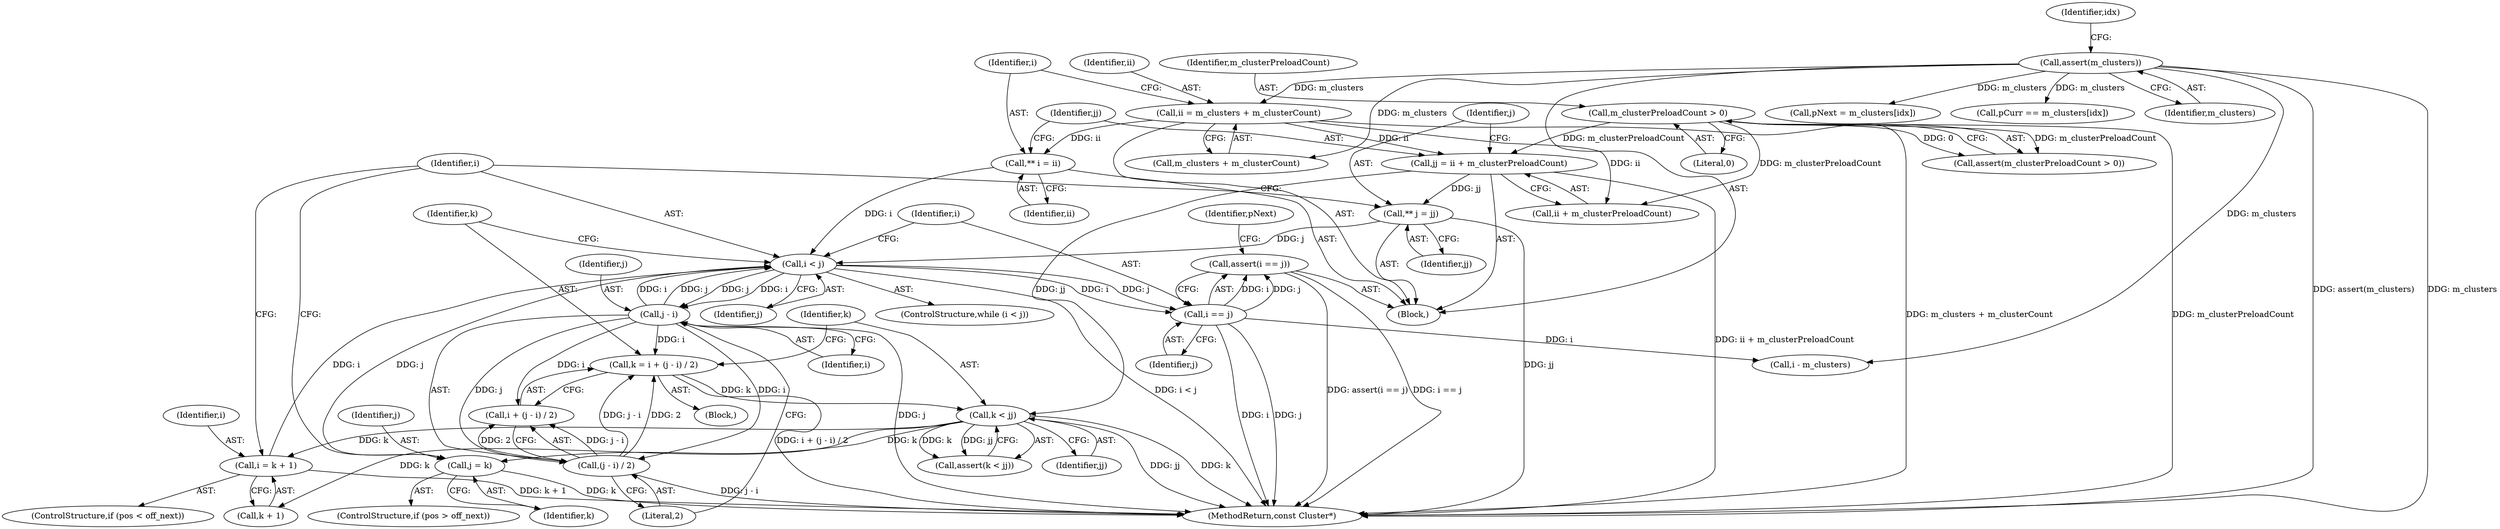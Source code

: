 digraph "0_Android_cc274e2abe8b2a6698a5c47d8aa4bb45f1f9538d_20@API" {
"1000499" [label="(Call,assert(i == j))"];
"1000500" [label="(Call,i == j)"];
"1000447" [label="(Call,i < j)"];
"1000434" [label="(Call,** i = ii)"];
"1000428" [label="(Call,ii = m_clusters + m_clusterCount)"];
"1000134" [label="(Call,assert(m_clusters))"];
"1000483" [label="(Call,i = k + 1)"];
"1000461" [label="(Call,k < jj)"];
"1000451" [label="(Call,k = i + (j - i) / 2)"];
"1000456" [label="(Call,j - i)"];
"1000455" [label="(Call,(j - i) / 2)"];
"1000437" [label="(Call,jj = ii + m_clusterPreloadCount)"];
"1000192" [label="(Call,m_clusterPreloadCount > 0)"];
"1000493" [label="(Call,j = k)"];
"1000443" [label="(Call,** j = jj)"];
"1000438" [label="(Identifier,jj)"];
"1000493" [label="(Call,j = k)"];
"1000439" [label="(Call,ii + m_clusterPreloadCount)"];
"1000138" [label="(Identifier,idx)"];
"1000546" [label="(MethodReturn,const Cluster*)"];
"1000504" [label="(Identifier,pNext)"];
"1000448" [label="(Identifier,i)"];
"1000170" [label="(Call,pNext = m_clusters[idx])"];
"1000191" [label="(Call,assert(m_clusterPreloadCount > 0))"];
"1000461" [label="(Call,k < jj)"];
"1000494" [label="(Identifier,j)"];
"1000495" [label="(Identifier,k)"];
"1000444" [label="(Identifier,j)"];
"1000436" [label="(Identifier,ii)"];
"1000443" [label="(Call,** j = jj)"];
"1000463" [label="(Identifier,jj)"];
"1000453" [label="(Call,i + (j - i) / 2)"];
"1000446" [label="(ControlStructure,while (i < j))"];
"1000194" [label="(Literal,0)"];
"1000193" [label="(Identifier,m_clusterPreloadCount)"];
"1000519" [label="(Call,i - m_clusters)"];
"1000430" [label="(Call,m_clusters + m_clusterCount)"];
"1000156" [label="(Call,pCurr == m_clusters[idx])"];
"1000483" [label="(Call,i = k + 1)"];
"1000462" [label="(Identifier,k)"];
"1000435" [label="(Identifier,i)"];
"1000456" [label="(Call,j - i)"];
"1000434" [label="(Call,** i = ii)"];
"1000457" [label="(Identifier,j)"];
"1000428" [label="(Call,ii = m_clusters + m_clusterCount)"];
"1000126" [label="(Block,)"];
"1000437" [label="(Call,jj = ii + m_clusterPreloadCount)"];
"1000192" [label="(Call,m_clusterPreloadCount > 0)"];
"1000459" [label="(Literal,2)"];
"1000502" [label="(Identifier,j)"];
"1000452" [label="(Identifier,k)"];
"1000445" [label="(Identifier,jj)"];
"1000447" [label="(Call,i < j)"];
"1000484" [label="(Identifier,i)"];
"1000501" [label="(Identifier,i)"];
"1000134" [label="(Call,assert(m_clusters))"];
"1000451" [label="(Call,k = i + (j - i) / 2)"];
"1000455" [label="(Call,(j - i) / 2)"];
"1000460" [label="(Call,assert(k < jj))"];
"1000479" [label="(ControlStructure,if (pos < off_next))"];
"1000450" [label="(Block,)"];
"1000499" [label="(Call,assert(i == j))"];
"1000458" [label="(Identifier,i)"];
"1000429" [label="(Identifier,ii)"];
"1000500" [label="(Call,i == j)"];
"1000449" [label="(Identifier,j)"];
"1000135" [label="(Identifier,m_clusters)"];
"1000489" [label="(ControlStructure,if (pos > off_next))"];
"1000485" [label="(Call,k + 1)"];
"1000499" -> "1000126"  [label="AST: "];
"1000499" -> "1000500"  [label="CFG: "];
"1000500" -> "1000499"  [label="AST: "];
"1000504" -> "1000499"  [label="CFG: "];
"1000499" -> "1000546"  [label="DDG: assert(i == j)"];
"1000499" -> "1000546"  [label="DDG: i == j"];
"1000500" -> "1000499"  [label="DDG: i"];
"1000500" -> "1000499"  [label="DDG: j"];
"1000500" -> "1000502"  [label="CFG: "];
"1000501" -> "1000500"  [label="AST: "];
"1000502" -> "1000500"  [label="AST: "];
"1000500" -> "1000546"  [label="DDG: j"];
"1000500" -> "1000546"  [label="DDG: i"];
"1000447" -> "1000500"  [label="DDG: i"];
"1000447" -> "1000500"  [label="DDG: j"];
"1000500" -> "1000519"  [label="DDG: i"];
"1000447" -> "1000446"  [label="AST: "];
"1000447" -> "1000449"  [label="CFG: "];
"1000448" -> "1000447"  [label="AST: "];
"1000449" -> "1000447"  [label="AST: "];
"1000452" -> "1000447"  [label="CFG: "];
"1000501" -> "1000447"  [label="CFG: "];
"1000447" -> "1000546"  [label="DDG: i < j"];
"1000434" -> "1000447"  [label="DDG: i"];
"1000483" -> "1000447"  [label="DDG: i"];
"1000456" -> "1000447"  [label="DDG: i"];
"1000456" -> "1000447"  [label="DDG: j"];
"1000493" -> "1000447"  [label="DDG: j"];
"1000443" -> "1000447"  [label="DDG: j"];
"1000447" -> "1000456"  [label="DDG: j"];
"1000447" -> "1000456"  [label="DDG: i"];
"1000434" -> "1000126"  [label="AST: "];
"1000434" -> "1000436"  [label="CFG: "];
"1000435" -> "1000434"  [label="AST: "];
"1000436" -> "1000434"  [label="AST: "];
"1000438" -> "1000434"  [label="CFG: "];
"1000428" -> "1000434"  [label="DDG: ii"];
"1000428" -> "1000126"  [label="AST: "];
"1000428" -> "1000430"  [label="CFG: "];
"1000429" -> "1000428"  [label="AST: "];
"1000430" -> "1000428"  [label="AST: "];
"1000435" -> "1000428"  [label="CFG: "];
"1000428" -> "1000546"  [label="DDG: m_clusters + m_clusterCount"];
"1000134" -> "1000428"  [label="DDG: m_clusters"];
"1000428" -> "1000437"  [label="DDG: ii"];
"1000428" -> "1000439"  [label="DDG: ii"];
"1000134" -> "1000126"  [label="AST: "];
"1000134" -> "1000135"  [label="CFG: "];
"1000135" -> "1000134"  [label="AST: "];
"1000138" -> "1000134"  [label="CFG: "];
"1000134" -> "1000546"  [label="DDG: assert(m_clusters)"];
"1000134" -> "1000546"  [label="DDG: m_clusters"];
"1000134" -> "1000156"  [label="DDG: m_clusters"];
"1000134" -> "1000170"  [label="DDG: m_clusters"];
"1000134" -> "1000430"  [label="DDG: m_clusters"];
"1000134" -> "1000519"  [label="DDG: m_clusters"];
"1000483" -> "1000479"  [label="AST: "];
"1000483" -> "1000485"  [label="CFG: "];
"1000484" -> "1000483"  [label="AST: "];
"1000485" -> "1000483"  [label="AST: "];
"1000448" -> "1000483"  [label="CFG: "];
"1000483" -> "1000546"  [label="DDG: k + 1"];
"1000461" -> "1000483"  [label="DDG: k"];
"1000461" -> "1000460"  [label="AST: "];
"1000461" -> "1000463"  [label="CFG: "];
"1000462" -> "1000461"  [label="AST: "];
"1000463" -> "1000461"  [label="AST: "];
"1000460" -> "1000461"  [label="CFG: "];
"1000461" -> "1000546"  [label="DDG: jj"];
"1000461" -> "1000546"  [label="DDG: k"];
"1000461" -> "1000460"  [label="DDG: k"];
"1000461" -> "1000460"  [label="DDG: jj"];
"1000451" -> "1000461"  [label="DDG: k"];
"1000437" -> "1000461"  [label="DDG: jj"];
"1000461" -> "1000485"  [label="DDG: k"];
"1000461" -> "1000493"  [label="DDG: k"];
"1000451" -> "1000450"  [label="AST: "];
"1000451" -> "1000453"  [label="CFG: "];
"1000452" -> "1000451"  [label="AST: "];
"1000453" -> "1000451"  [label="AST: "];
"1000462" -> "1000451"  [label="CFG: "];
"1000451" -> "1000546"  [label="DDG: i + (j - i) / 2"];
"1000456" -> "1000451"  [label="DDG: i"];
"1000455" -> "1000451"  [label="DDG: j - i"];
"1000455" -> "1000451"  [label="DDG: 2"];
"1000456" -> "1000455"  [label="AST: "];
"1000456" -> "1000458"  [label="CFG: "];
"1000457" -> "1000456"  [label="AST: "];
"1000458" -> "1000456"  [label="AST: "];
"1000459" -> "1000456"  [label="CFG: "];
"1000456" -> "1000546"  [label="DDG: j"];
"1000456" -> "1000453"  [label="DDG: i"];
"1000456" -> "1000455"  [label="DDG: j"];
"1000456" -> "1000455"  [label="DDG: i"];
"1000455" -> "1000453"  [label="AST: "];
"1000455" -> "1000459"  [label="CFG: "];
"1000459" -> "1000455"  [label="AST: "];
"1000453" -> "1000455"  [label="CFG: "];
"1000455" -> "1000546"  [label="DDG: j - i"];
"1000455" -> "1000453"  [label="DDG: j - i"];
"1000455" -> "1000453"  [label="DDG: 2"];
"1000437" -> "1000126"  [label="AST: "];
"1000437" -> "1000439"  [label="CFG: "];
"1000438" -> "1000437"  [label="AST: "];
"1000439" -> "1000437"  [label="AST: "];
"1000444" -> "1000437"  [label="CFG: "];
"1000437" -> "1000546"  [label="DDG: ii + m_clusterPreloadCount"];
"1000192" -> "1000437"  [label="DDG: m_clusterPreloadCount"];
"1000437" -> "1000443"  [label="DDG: jj"];
"1000192" -> "1000191"  [label="AST: "];
"1000192" -> "1000194"  [label="CFG: "];
"1000193" -> "1000192"  [label="AST: "];
"1000194" -> "1000192"  [label="AST: "];
"1000191" -> "1000192"  [label="CFG: "];
"1000192" -> "1000546"  [label="DDG: m_clusterPreloadCount"];
"1000192" -> "1000191"  [label="DDG: m_clusterPreloadCount"];
"1000192" -> "1000191"  [label="DDG: 0"];
"1000192" -> "1000439"  [label="DDG: m_clusterPreloadCount"];
"1000493" -> "1000489"  [label="AST: "];
"1000493" -> "1000495"  [label="CFG: "];
"1000494" -> "1000493"  [label="AST: "];
"1000495" -> "1000493"  [label="AST: "];
"1000448" -> "1000493"  [label="CFG: "];
"1000493" -> "1000546"  [label="DDG: k"];
"1000443" -> "1000126"  [label="AST: "];
"1000443" -> "1000445"  [label="CFG: "];
"1000444" -> "1000443"  [label="AST: "];
"1000445" -> "1000443"  [label="AST: "];
"1000448" -> "1000443"  [label="CFG: "];
"1000443" -> "1000546"  [label="DDG: jj"];
}
